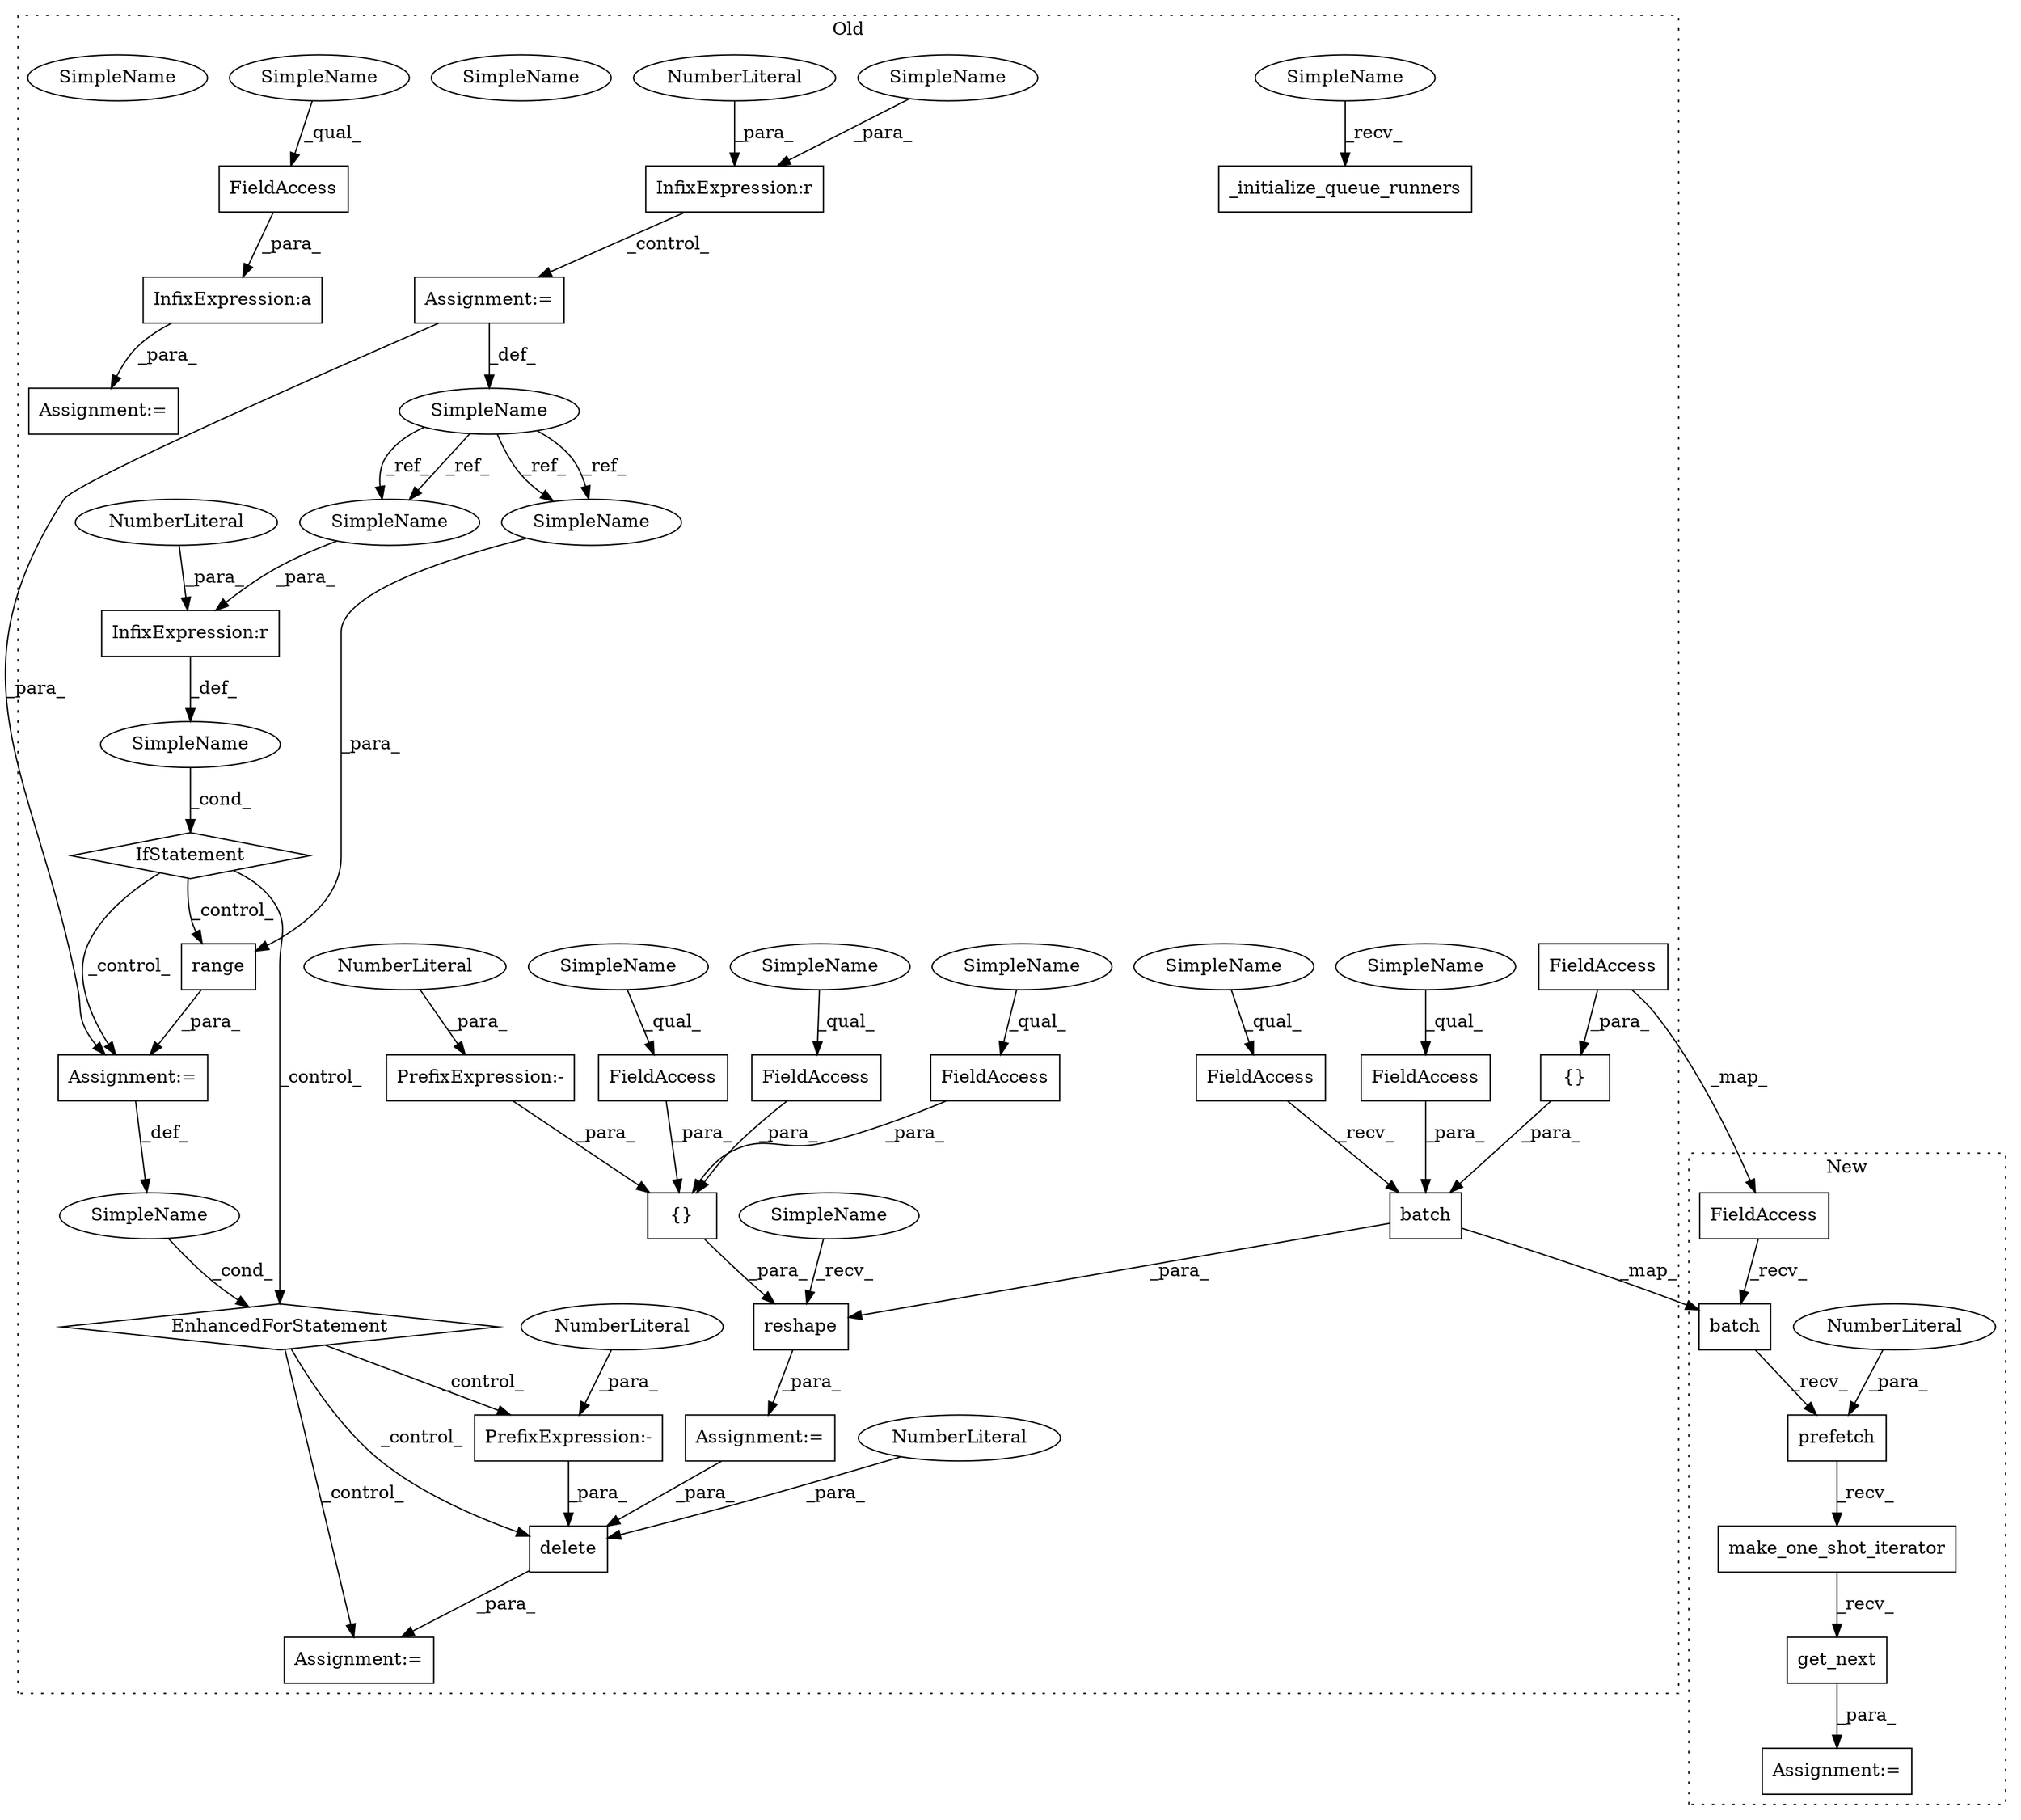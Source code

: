 digraph G {
subgraph cluster0 {
1 [label="IfStatement" a="25" s="12396,12414" l="4,2" shape="diamond"];
4 [label="SimpleName" a="42" s="" l="" shape="ellipse"];
5 [label="Assignment:=" a="7" s="12538" l="1" shape="box"];
6 [label="Assignment:=" a="7" s="11750" l="1" shape="box"];
7 [label="EnhancedForStatement" a="70" s="12426,12511" l="61,2" shape="diamond"];
8 [label="{}" a="4" s="11682,11699" l="1,1" shape="box"];
11 [label="range" a="32" s="12495,12510" l="6,1" shape="box"];
12 [label="{}" a="4" s="11786,11844" l="1,1" shape="box"];
13 [label="SimpleName" a="42" s="12491" l="1" shape="ellipse"];
14 [label="reshape" a="32" s="11762,11845" l="8,1" shape="box"];
15 [label="PrefixExpression:-" a="38" s="11787" l="1" shape="box"];
16 [label="NumberLiteral" a="34" s="11788" l="1" shape="ellipse"];
17 [label="PrefixExpression:-" a="38" s="12566" l="1" shape="box"];
18 [label="NumberLiteral" a="34" s="12567" l="1" shape="ellipse"];
20 [label="InfixExpression:r" a="27" s="12409" l="4" shape="box"];
21 [label="NumberLiteral" a="34" s="12413" l="1" shape="ellipse"];
22 [label="FieldAccess" a="22" s="11650" l="16" shape="box"];
23 [label="FieldAccess" a="22" s="11827" l="17" shape="box"];
24 [label="_initialize_queue_runners" a="32" s="11929" l="27" shape="box"];
25 [label="FieldAccess" a="22" s="11413" l="16" shape="box"];
26 [label="InfixExpression:a" a="27" s="11410" l="3" shape="box"];
27 [label="FieldAccess" a="22" s="11718" l="17" shape="box"];
28 [label="FieldAccess" a="22" s="11809" l="17" shape="box"];
29 [label="FieldAccess" a="22" s="11790" l="18" shape="box"];
30 [label="InfixExpression:r" a="27" s="11496" l="4" shape="box"];
31 [label="NumberLiteral" a="34" s="11500" l="1" shape="ellipse"];
32 [label="SimpleName" a="42" s="11537" l="9" shape="ellipse"];
33 [label="batch" a="32" s="11667,11735" l="6,1" shape="box"];
35 [label="delete" a="32" s="12545,12570" l="7,1" shape="box"];
36 [label="NumberLiteral" a="34" s="12569" l="1" shape="ellipse"];
37 [label="Assignment:=" a="7" s="11402" l="1" shape="box"];
38 [label="Assignment:=" a="7" s="12426,12511" l="61,2" shape="box"];
39 [label="Assignment:=" a="7" s="11546" l="1" shape="box"];
41 [label="FieldAccess" a="22" s="11683" l="16" shape="box"];
42 [label="SimpleName" a="42" s="11718" l="4" shape="ellipse"];
43 [label="SimpleName" a="42" s="11827" l="4" shape="ellipse"];
44 [label="SimpleName" a="42" s="11924" l="4" shape="ellipse"];
45 [label="SimpleName" a="42" s="11809" l="4" shape="ellipse"];
46 [label="SimpleName" a="42" s="11790" l="4" shape="ellipse"];
47 [label="SimpleName" a="42" s="11413" l="4" shape="ellipse"];
48 [label="SimpleName" a="42" s="11751" l="10" shape="ellipse"];
49 [label="SimpleName" a="42" s="11650" l="10" shape="ellipse"];
50 [label="SimpleName" a="42" s="12400" l="9" shape="ellipse"];
51 [label="SimpleName" a="42" s="11487" l="9" shape="ellipse"];
52 [label="SimpleName" a="42" s="12501" l="9" shape="ellipse"];
53 [label="SimpleName" a="42" s="12400" l="9" shape="ellipse"];
54 [label="SimpleName" a="42" s="12501" l="9" shape="ellipse"];
label = "Old";
style="dotted";
}
subgraph cluster1 {
2 [label="make_one_shot_iterator" a="32" s="11630" l="24" shape="box"];
3 [label="Assignment:=" a="7" s="11621" l="1" shape="box"];
9 [label="prefetch" a="32" s="11596,11606" l="9,1" shape="box"];
10 [label="NumberLiteral" a="34" s="11605" l="1" shape="ellipse"];
19 [label="get_next" a="32" s="11655" l="10" shape="box"];
34 [label="batch" a="32" s="11572,11594" l="6,1" shape="box"];
40 [label="FieldAccess" a="22" s="11555" l="16" shape="box"];
label = "New";
style="dotted";
}
1 -> 11 [label="_control_"];
1 -> 7 [label="_control_"];
1 -> 38 [label="_control_"];
2 -> 19 [label="_recv_"];
4 -> 1 [label="_cond_"];
6 -> 35 [label="_para_"];
7 -> 5 [label="_control_"];
7 -> 17 [label="_control_"];
7 -> 35 [label="_control_"];
8 -> 33 [label="_para_"];
9 -> 2 [label="_recv_"];
10 -> 9 [label="_para_"];
11 -> 38 [label="_para_"];
12 -> 14 [label="_para_"];
13 -> 7 [label="_cond_"];
14 -> 6 [label="_para_"];
15 -> 12 [label="_para_"];
16 -> 15 [label="_para_"];
17 -> 35 [label="_para_"];
18 -> 17 [label="_para_"];
19 -> 3 [label="_para_"];
20 -> 4 [label="_def_"];
21 -> 20 [label="_para_"];
22 -> 33 [label="_recv_"];
23 -> 12 [label="_para_"];
25 -> 26 [label="_para_"];
26 -> 37 [label="_para_"];
27 -> 33 [label="_para_"];
28 -> 12 [label="_para_"];
29 -> 12 [label="_para_"];
30 -> 39 [label="_control_"];
31 -> 30 [label="_para_"];
32 -> 53 [label="_ref_"];
32 -> 54 [label="_ref_"];
32 -> 54 [label="_ref_"];
32 -> 53 [label="_ref_"];
33 -> 34 [label="_map_"];
33 -> 14 [label="_para_"];
34 -> 9 [label="_recv_"];
35 -> 5 [label="_para_"];
36 -> 35 [label="_para_"];
38 -> 13 [label="_def_"];
39 -> 38 [label="_para_"];
39 -> 32 [label="_def_"];
40 -> 34 [label="_recv_"];
41 -> 40 [label="_map_"];
41 -> 8 [label="_para_"];
42 -> 27 [label="_qual_"];
43 -> 23 [label="_qual_"];
44 -> 24 [label="_recv_"];
45 -> 28 [label="_qual_"];
46 -> 29 [label="_qual_"];
47 -> 25 [label="_qual_"];
48 -> 14 [label="_recv_"];
49 -> 22 [label="_qual_"];
51 -> 30 [label="_para_"];
53 -> 20 [label="_para_"];
54 -> 11 [label="_para_"];
}